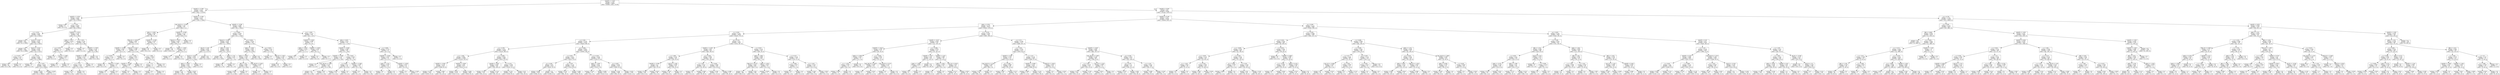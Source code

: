 digraph Tree {
node [shape=box, fontname="helvetica"] ;
edge [fontname="helvetica"] ;
0 [label="redshift <= -0.783\nentropy = 1.379\nsamples = 70000\nvalue = [41600, 13261, 15139]"] ;
1 [label="redshift <= -0.789\nentropy = 0.161\nsamples = 15501\nvalue = [360, 2, 15139]"] ;
0 -> 1 [labeldistance=2.5, labelangle=45, headlabel="True"] ;
2 [label="redshift <= -0.795\nentropy = 0.034\nsamples = 9589\nvalue = [34, 0, 9555]"] ;
1 -> 2 ;
3 [label="entropy = 0.0\nsamples = 6\nvalue = [6, 0, 0]"] ;
2 -> 3 ;
4 [label="z <= 1.552\nentropy = 0.029\nsamples = 9583\nvalue = [28, 0, 9555]"] ;
2 -> 4 ;
5 [label="i <= -0.743\nentropy = 0.021\nsamples = 9284\nvalue = [19, 0, 9265]"] ;
4 -> 5 ;
6 [label="entropy = 0.0\nsamples = 3440\nvalue = [0, 0, 3440]"] ;
5 -> 6 ;
7 [label="run_ID <= -0.547\nentropy = 0.032\nsamples = 5844\nvalue = [19, 0, 5825]"] ;
5 -> 7 ;
8 [label="entropy = 0.0\nsamples = 1698\nvalue = [0, 0, 1698]"] ;
7 -> 8 ;
9 [label="obj_ID <= -0.522\nentropy = 0.042\nsamples = 4146\nvalue = [19, 0, 4127]"] ;
7 -> 9 ;
10 [label="r <= 0.477\nentropy = 0.345\nsamples = 62\nvalue = [4, 0, 58]"] ;
9 -> 10 ;
11 [label="entropy = 0.0\nsamples = 58\nvalue = [0, 0, 58]"] ;
10 -> 11 ;
12 [label="entropy = 0.0\nsamples = 4\nvalue = [4, 0, 0]"] ;
10 -> 12 ;
13 [label="i <= -0.743\nentropy = 0.035\nsamples = 4084\nvalue = [15, 0, 4069]"] ;
9 -> 13 ;
14 [label="entropy = 0.0\nsamples = 1\nvalue = [1, 0, 0]"] ;
13 -> 14 ;
15 [label="g <= 3.071\nentropy = 0.033\nsamples = 4083\nvalue = [14, 0, 4069]"] ;
13 -> 15 ;
16 [label="entropy = 0.031\nsamples = 4080\nvalue = [13, 0, 4067]"] ;
15 -> 16 ;
17 [label="entropy = 0.918\nsamples = 3\nvalue = [1, 0, 2]"] ;
15 -> 17 ;
18 [label="redshift <= -0.792\nentropy = 0.195\nsamples = 299\nvalue = [9, 0, 290]"] ;
4 -> 18 ;
19 [label="plate <= 1.477\nentropy = 0.954\nsamples = 8\nvalue = [3, 0, 5]"] ;
18 -> 19 ;
20 [label="g <= 0.653\nentropy = 1.0\nsamples = 6\nvalue = [3, 0, 3]"] ;
19 -> 20 ;
21 [label="entropy = 0.0\nsamples = 2\nvalue = [0, 0, 2]"] ;
20 -> 21 ;
22 [label="run_ID <= 1.688\nentropy = 0.811\nsamples = 4\nvalue = [3, 0, 1]"] ;
20 -> 22 ;
23 [label="entropy = 0.0\nsamples = 3\nvalue = [3, 0, 0]"] ;
22 -> 23 ;
24 [label="entropy = 0.0\nsamples = 1\nvalue = [0, 0, 1]"] ;
22 -> 24 ;
25 [label="entropy = 0.0\nsamples = 2\nvalue = [0, 0, 2]"] ;
19 -> 25 ;
26 [label="z <= 1.553\nentropy = 0.145\nsamples = 291\nvalue = [6, 0, 285]"] ;
18 -> 26 ;
27 [label="entropy = 0.0\nsamples = 1\nvalue = [1, 0, 0]"] ;
26 -> 27 ;
28 [label="redshift <= -0.789\nentropy = 0.126\nsamples = 290\nvalue = [5, 0, 285]"] ;
26 -> 28 ;
29 [label="redshift <= -0.789\nentropy = 0.237\nsamples = 129\nvalue = [5, 0, 124]"] ;
28 -> 29 ;
30 [label="z <= 1.717\nentropy = 0.201\nsamples = 128\nvalue = [4, 0, 124]"] ;
29 -> 30 ;
31 [label="entropy = 0.371\nsamples = 56\nvalue = [4, 0, 52]"] ;
30 -> 31 ;
32 [label="entropy = 0.0\nsamples = 72\nvalue = [0, 0, 72]"] ;
30 -> 32 ;
33 [label="entropy = 0.0\nsamples = 1\nvalue = [1, 0, 0]"] ;
29 -> 33 ;
34 [label="entropy = 0.0\nsamples = 161\nvalue = [0, 0, 161]"] ;
28 -> 34 ;
35 [label="redshift <= -0.789\nentropy = 0.312\nsamples = 5912\nvalue = [326, 2, 5584]"] ;
1 -> 35 ;
36 [label="spec_obj_ID <= -0.394\nentropy = 0.36\nsamples = 307\nvalue = [286, 0, 21]"] ;
35 -> 36 ;
37 [label="delta <= -0.065\nentropy = 0.662\nsamples = 99\nvalue = [82, 0, 17]"] ;
36 -> 37 ;
38 [label="fiber_ID <= -0.534\nentropy = 0.867\nsamples = 52\nvalue = [37, 0, 15]"] ;
37 -> 38 ;
39 [label="redshift <= -0.789\nentropy = 0.663\nsamples = 29\nvalue = [24, 0, 5]"] ;
38 -> 39 ;
40 [label="r <= 0.029\nentropy = 0.242\nsamples = 25\nvalue = [24, 0, 1]"] ;
39 -> 40 ;
41 [label="entropy = 0.0\nsamples = 23\nvalue = [23, 0, 0]"] ;
40 -> 41 ;
42 [label="field_ID <= -0.285\nentropy = 1.0\nsamples = 2\nvalue = [1, 0, 1]"] ;
40 -> 42 ;
43 [label="entropy = 0.0\nsamples = 1\nvalue = [1, 0, 0]"] ;
42 -> 43 ;
44 [label="entropy = 0.0\nsamples = 1\nvalue = [0, 0, 1]"] ;
42 -> 44 ;
45 [label="entropy = 0.0\nsamples = 4\nvalue = [0, 0, 4]"] ;
39 -> 45 ;
46 [label="field_ID <= 0.322\nentropy = 0.988\nsamples = 23\nvalue = [13, 0, 10]"] ;
38 -> 46 ;
47 [label="g <= -1.063\nentropy = 0.89\nsamples = 13\nvalue = [4, 0, 9]"] ;
46 -> 47 ;
48 [label="redshift <= -0.789\nentropy = 0.985\nsamples = 7\nvalue = [4, 0, 3]"] ;
47 -> 48 ;
49 [label="entropy = 0.0\nsamples = 4\nvalue = [4, 0, 0]"] ;
48 -> 49 ;
50 [label="entropy = 0.0\nsamples = 3\nvalue = [0, 0, 3]"] ;
48 -> 50 ;
51 [label="entropy = 0.0\nsamples = 6\nvalue = [0, 0, 6]"] ;
47 -> 51 ;
52 [label="i <= -1.584\nentropy = 0.469\nsamples = 10\nvalue = [9, 0, 1]"] ;
46 -> 52 ;
53 [label="u <= -1.72\nentropy = 1.0\nsamples = 2\nvalue = [1, 0, 1]"] ;
52 -> 53 ;
54 [label="entropy = 0.0\nsamples = 1\nvalue = [1, 0, 0]"] ;
53 -> 54 ;
55 [label="entropy = 0.0\nsamples = 1\nvalue = [0, 0, 1]"] ;
53 -> 55 ;
56 [label="entropy = 0.0\nsamples = 8\nvalue = [8, 0, 0]"] ;
52 -> 56 ;
57 [label="redshift <= -0.789\nentropy = 0.254\nsamples = 47\nvalue = [45, 0, 2]"] ;
37 -> 57 ;
58 [label="entropy = 0.0\nsamples = 45\nvalue = [45, 0, 0]"] ;
57 -> 58 ;
59 [label="entropy = 0.0\nsamples = 2\nvalue = [0, 0, 2]"] ;
57 -> 59 ;
60 [label="redshift <= -0.789\nentropy = 0.137\nsamples = 208\nvalue = [204, 0, 4]"] ;
36 -> 60 ;
61 [label="field_ID <= 1.975\nentropy = 0.044\nsamples = 205\nvalue = [204, 0, 1]"] ;
60 -> 61 ;
62 [label="entropy = 0.0\nsamples = 190\nvalue = [190, 0, 0]"] ;
61 -> 62 ;
63 [label="alpha <= -1.599\nentropy = 0.353\nsamples = 15\nvalue = [14, 0, 1]"] ;
61 -> 63 ;
64 [label="entropy = 0.0\nsamples = 1\nvalue = [0, 0, 1]"] ;
63 -> 64 ;
65 [label="entropy = 0.0\nsamples = 14\nvalue = [14, 0, 0]"] ;
63 -> 65 ;
66 [label="entropy = 0.0\nsamples = 3\nvalue = [0, 0, 3]"] ;
60 -> 66 ;
67 [label="redshift <= -0.788\nentropy = 0.066\nsamples = 5605\nvalue = [40, 2, 5563]"] ;
35 -> 67 ;
68 [label="z <= 0.883\nentropy = 0.029\nsamples = 5351\nvalue = [14, 1, 5336]"] ;
67 -> 68 ;
69 [label="field_ID <= -0.363\nentropy = 0.019\nsamples = 4602\nvalue = [7, 1, 4594]"] ;
68 -> 69 ;
70 [label="obj_ID <= -0.28\nentropy = 0.031\nsamples = 2184\nvalue = [7, 0, 2177]"] ;
69 -> 70 ;
71 [label="obj_ID <= -0.28\nentropy = 0.054\nsamples = 1147\nvalue = [7, 0, 1140]"] ;
70 -> 71 ;
72 [label="alpha <= -0.935\nentropy = 0.047\nsamples = 1146\nvalue = [6, 0, 1140]"] ;
71 -> 72 ;
73 [label="entropy = 0.15\nsamples = 186\nvalue = [4, 0, 182]"] ;
72 -> 73 ;
74 [label="entropy = 0.022\nsamples = 960\nvalue = [2, 0, 958]"] ;
72 -> 74 ;
75 [label="entropy = 0.0\nsamples = 1\nvalue = [1, 0, 0]"] ;
71 -> 75 ;
76 [label="entropy = 0.0\nsamples = 1037\nvalue = [0, 0, 1037]"] ;
70 -> 76 ;
77 [label="delta <= 1.619\nentropy = 0.005\nsamples = 2418\nvalue = [0, 1, 2417]"] ;
69 -> 77 ;
78 [label="entropy = 0.0\nsamples = 2343\nvalue = [0, 0, 2343]"] ;
77 -> 78 ;
79 [label="alpha <= 1.36\nentropy = 0.102\nsamples = 75\nvalue = [0, 1, 74]"] ;
77 -> 79 ;
80 [label="entropy = 0.0\nsamples = 74\nvalue = [0, 0, 74]"] ;
79 -> 80 ;
81 [label="entropy = 0.0\nsamples = 1\nvalue = [0, 1, 0]"] ;
79 -> 81 ;
82 [label="g <= 0.818\nentropy = 0.076\nsamples = 749\nvalue = [7, 0, 742]"] ;
68 -> 82 ;
83 [label="alpha <= -0.481\nentropy = 0.051\nsamples = 699\nvalue = [4, 0, 695]"] ;
82 -> 83 ;
84 [label="alpha <= -0.492\nentropy = 0.165\nsamples = 165\nvalue = [4, 0, 161]"] ;
83 -> 84 ;
85 [label="MJD <= 1.62\nentropy = 0.096\nsamples = 162\nvalue = [2, 0, 160]"] ;
84 -> 85 ;
86 [label="entropy = 0.054\nsamples = 161\nvalue = [1, 0, 160]"] ;
85 -> 86 ;
87 [label="entropy = 0.0\nsamples = 1\nvalue = [1, 0, 0]"] ;
85 -> 87 ;
88 [label="spec_obj_ID <= 0.052\nentropy = 0.918\nsamples = 3\nvalue = [2, 0, 1]"] ;
84 -> 88 ;
89 [label="entropy = 0.0\nsamples = 2\nvalue = [2, 0, 0]"] ;
88 -> 89 ;
90 [label="entropy = 0.0\nsamples = 1\nvalue = [0, 0, 1]"] ;
88 -> 90 ;
91 [label="entropy = 0.0\nsamples = 534\nvalue = [0, 0, 534]"] ;
83 -> 91 ;
92 [label="g <= 0.823\nentropy = 0.327\nsamples = 50\nvalue = [3, 0, 47]"] ;
82 -> 92 ;
93 [label="entropy = 0.0\nsamples = 2\nvalue = [2, 0, 0]"] ;
92 -> 93 ;
94 [label="fiber_ID <= 1.853\nentropy = 0.146\nsamples = 48\nvalue = [1, 0, 47]"] ;
92 -> 94 ;
95 [label="entropy = 0.0\nsamples = 47\nvalue = [0, 0, 47]"] ;
94 -> 95 ;
96 [label="entropy = 0.0\nsamples = 1\nvalue = [1, 0, 0]"] ;
94 -> 96 ;
97 [label="g <= -1.844\nentropy = 0.513\nsamples = 254\nvalue = [26, 1, 227]"] ;
67 -> 97 ;
98 [label="redshift <= -0.786\nentropy = 0.998\nsamples = 17\nvalue = [9, 0, 8]"] ;
97 -> 98 ;
99 [label="delta <= 1.244\nentropy = 0.544\nsamples = 8\nvalue = [1, 0, 7]"] ;
98 -> 99 ;
100 [label="entropy = 0.0\nsamples = 7\nvalue = [0, 0, 7]"] ;
99 -> 100 ;
101 [label="entropy = 0.0\nsamples = 1\nvalue = [1, 0, 0]"] ;
99 -> 101 ;
102 [label="redshift <= -0.784\nentropy = 0.503\nsamples = 9\nvalue = [8, 0, 1]"] ;
98 -> 102 ;
103 [label="entropy = 0.0\nsamples = 8\nvalue = [8, 0, 0]"] ;
102 -> 103 ;
104 [label="entropy = 0.0\nsamples = 1\nvalue = [0, 0, 1]"] ;
102 -> 104 ;
105 [label="delta <= 0.825\nentropy = 0.411\nsamples = 237\nvalue = [17, 1, 219]"] ;
97 -> 105 ;
106 [label="redshift <= -0.786\nentropy = 0.308\nsamples = 202\nvalue = [9, 1, 192]"] ;
105 -> 106 ;
107 [label="redshift <= -0.788\nentropy = 0.147\nsamples = 143\nvalue = [3, 0, 140]"] ;
106 -> 107 ;
108 [label="entropy = 0.0\nsamples = 1\nvalue = [1, 0, 0]"] ;
107 -> 108 ;
109 [label="spec_obj_ID <= 1.462\nentropy = 0.107\nsamples = 142\nvalue = [2, 0, 140]"] ;
107 -> 109 ;
110 [label="entropy = 0.0\nsamples = 130\nvalue = [0, 0, 130]"] ;
109 -> 110 ;
111 [label="entropy = 0.65\nsamples = 12\nvalue = [2, 0, 10]"] ;
109 -> 111 ;
112 [label="r <= 0.827\nentropy = 0.596\nsamples = 59\nvalue = [6, 1, 52]"] ;
106 -> 112 ;
113 [label="i <= 0.954\nentropy = 0.75\nsamples = 28\nvalue = [6, 0, 22]"] ;
112 -> 113 ;
114 [label="entropy = 0.414\nsamples = 24\nvalue = [2, 0, 22]"] ;
113 -> 114 ;
115 [label="entropy = 0.0\nsamples = 4\nvalue = [4, 0, 0]"] ;
113 -> 115 ;
116 [label="redshift <= -0.786\nentropy = 0.206\nsamples = 31\nvalue = [0, 1, 30]"] ;
112 -> 116 ;
117 [label="entropy = 0.0\nsamples = 1\nvalue = [0, 1, 0]"] ;
116 -> 117 ;
118 [label="entropy = 0.0\nsamples = 30\nvalue = [0, 0, 30]"] ;
116 -> 118 ;
119 [label="u <= 0.804\nentropy = 0.776\nsamples = 35\nvalue = [8, 0, 27]"] ;
105 -> 119 ;
120 [label="redshift <= -0.785\nentropy = 0.625\nsamples = 32\nvalue = [5, 0, 27]"] ;
119 -> 120 ;
121 [label="plate <= -1.231\nentropy = 0.267\nsamples = 22\nvalue = [1, 0, 21]"] ;
120 -> 121 ;
122 [label="entropy = 0.0\nsamples = 1\nvalue = [1, 0, 0]"] ;
121 -> 122 ;
123 [label="entropy = 0.0\nsamples = 21\nvalue = [0, 0, 21]"] ;
121 -> 123 ;
124 [label="redshift <= -0.785\nentropy = 0.971\nsamples = 10\nvalue = [4, 0, 6]"] ;
120 -> 124 ;
125 [label="entropy = 0.0\nsamples = 3\nvalue = [3, 0, 0]"] ;
124 -> 125 ;
126 [label="entropy = 0.592\nsamples = 7\nvalue = [1, 0, 6]"] ;
124 -> 126 ;
127 [label="entropy = 0.0\nsamples = 3\nvalue = [3, 0, 0]"] ;
119 -> 127 ;
128 [label="redshift <= 0.568\nentropy = 0.8\nsamples = 54499\nvalue = [41240, 13259, 0]"] ;
0 -> 128 [labeldistance=2.5, labelangle=-45, headlabel="False"] ;
129 [label="redshift <= 0.148\nentropy = 0.331\nsamples = 43200\nvalue = [40569, 2631, 0]"] ;
128 -> 129 ;
130 [label="plate <= 0.703\nentropy = 0.219\nsamples = 36311\nvalue = [35041, 1270, 0]"] ;
129 -> 130 ;
131 [label="z <= 0.501\nentropy = 0.161\nsamples = 32810\nvalue = [32034, 776, 0]"] ;
130 -> 131 ;
132 [label="u <= 0.06\nentropy = 0.135\nsamples = 31207\nvalue = [30618, 589, 0]"] ;
131 -> 132 ;
133 [label="z <= -0.748\nentropy = 0.211\nsamples = 14644\nvalue = [14155, 489, 0]"] ;
132 -> 133 ;
134 [label="u <= -1.402\nentropy = 0.081\nsamples = 11648\nvalue = [11532, 116, 0]"] ;
133 -> 134 ;
135 [label="redshift <= -0.565\nentropy = 0.176\nsamples = 2471\nvalue = [2406, 65, 0]"] ;
134 -> 135 ;
136 [label="entropy = 0.114\nsamples = 2431\nvalue = [2394, 37, 0]"] ;
135 -> 136 ;
137 [label="entropy = 0.881\nsamples = 40\nvalue = [12, 28, 0]"] ;
135 -> 137 ;
138 [label="redshift <= -0.604\nentropy = 0.05\nsamples = 9177\nvalue = [9126, 51, 0]"] ;
134 -> 138 ;
139 [label="entropy = 0.019\nsamples = 5116\nvalue = [5107, 9, 0]"] ;
138 -> 139 ;
140 [label="entropy = 0.083\nsamples = 4061\nvalue = [4019, 42, 0]"] ;
138 -> 140 ;
141 [label="u <= -0.666\nentropy = 0.542\nsamples = 2996\nvalue = [2623, 373, 0]"] ;
133 -> 141 ;
142 [label="redshift <= -0.48\nentropy = 0.926\nsamples = 763\nvalue = [503, 260, 0]"] ;
141 -> 142 ;
143 [label="entropy = 0.333\nsamples = 472\nvalue = [443, 29, 0]"] ;
142 -> 143 ;
144 [label="entropy = 0.734\nsamples = 291\nvalue = [60, 231, 0]"] ;
142 -> 144 ;
145 [label="z <= 0.119\nentropy = 0.289\nsamples = 2233\nvalue = [2120, 113, 0]"] ;
141 -> 145 ;
146 [label="entropy = 0.178\nsamples = 1642\nvalue = [1598, 44, 0]"] ;
145 -> 146 ;
147 [label="entropy = 0.52\nsamples = 591\nvalue = [522, 69, 0]"] ;
145 -> 147 ;
148 [label="g <= 0.681\nentropy = 0.053\nsamples = 16563\nvalue = [16463, 100, 0]"] ;
132 -> 148 ;
149 [label="i <= 0.051\nentropy = 0.071\nsamples = 9303\nvalue = [9224, 79, 0]"] ;
148 -> 149 ;
150 [label="g <= 0.283\nentropy = 0.03\nsamples = 6121\nvalue = [6102, 19, 0]"] ;
149 -> 150 ;
151 [label="entropy = 0.048\nsamples = 3525\nvalue = [3506, 19, 0]"] ;
150 -> 151 ;
152 [label="entropy = 0.0\nsamples = 2596\nvalue = [2596, 0, 0]"] ;
150 -> 152 ;
153 [label="g <= 0.49\nentropy = 0.135\nsamples = 3182\nvalue = [3122, 60, 0]"] ;
149 -> 153 ;
154 [label="entropy = 0.274\nsamples = 720\nvalue = [686, 34, 0]"] ;
153 -> 154 ;
155 [label="entropy = 0.084\nsamples = 2462\nvalue = [2436, 26, 0]"] ;
153 -> 155 ;
156 [label="z <= 0.334\nentropy = 0.029\nsamples = 7260\nvalue = [7239, 21, 0]"] ;
148 -> 156 ;
157 [label="alpha <= -1.834\nentropy = 0.011\nsamples = 5150\nvalue = [5145, 5, 0]"] ;
156 -> 157 ;
158 [label="entropy = 0.276\nsamples = 21\nvalue = [20, 1, 0]"] ;
157 -> 158 ;
159 [label="entropy = 0.009\nsamples = 5129\nvalue = [5125, 4, 0]"] ;
157 -> 159 ;
160 [label="g <= 0.957\nentropy = 0.064\nsamples = 2110\nvalue = [2094, 16, 0]"] ;
156 -> 160 ;
161 [label="entropy = 0.106\nsamples = 1006\nvalue = [992, 14, 0]"] ;
160 -> 161 ;
162 [label="entropy = 0.019\nsamples = 1104\nvalue = [1102, 2, 0]"] ;
160 -> 162 ;
163 [label="g <= 0.714\nentropy = 0.52\nsamples = 1603\nvalue = [1416, 187, 0]"] ;
131 -> 163 ;
164 [label="redshift <= -0.248\nentropy = 0.84\nsamples = 629\nvalue = [460, 169, 0]"] ;
163 -> 164 ;
165 [label="r <= 1.094\nentropy = 0.435\nsamples = 324\nvalue = [295, 29, 0]"] ;
164 -> 165 ;
166 [label="redshift <= -0.366\nentropy = 0.3\nsamples = 282\nvalue = [267, 15, 0]"] ;
165 -> 166 ;
167 [label="entropy = 0.228\nsamples = 244\nvalue = [235, 9, 0]"] ;
166 -> 167 ;
168 [label="entropy = 0.629\nsamples = 38\nvalue = [32, 6, 0]"] ;
166 -> 168 ;
169 [label="obj_ID <= 1.305\nentropy = 0.918\nsamples = 42\nvalue = [28, 14, 0]"] ;
165 -> 169 ;
170 [label="entropy = 0.764\nsamples = 36\nvalue = [28, 8, 0]"] ;
169 -> 170 ;
171 [label="entropy = 0.0\nsamples = 6\nvalue = [0, 6, 0]"] ;
169 -> 171 ;
172 [label="g <= 0.266\nentropy = 0.995\nsamples = 305\nvalue = [165, 140, 0]"] ;
164 -> 172 ;
173 [label="r <= -0.01\nentropy = 0.523\nsamples = 102\nvalue = [12, 90, 0]"] ;
172 -> 173 ;
174 [label="entropy = 0.0\nsamples = 4\nvalue = [4, 0, 0]"] ;
173 -> 174 ;
175 [label="entropy = 0.408\nsamples = 98\nvalue = [8, 90, 0]"] ;
173 -> 175 ;
176 [label="i <= 0.644\nentropy = 0.805\nsamples = 203\nvalue = [153, 50, 0]"] ;
172 -> 176 ;
177 [label="entropy = 0.501\nsamples = 127\nvalue = [113, 14, 0]"] ;
176 -> 177 ;
178 [label="entropy = 0.998\nsamples = 76\nvalue = [40, 36, 0]"] ;
176 -> 178 ;
179 [label="i <= 0.919\nentropy = 0.133\nsamples = 974\nvalue = [956, 18, 0]"] ;
163 -> 179 ;
180 [label="alpha <= 1.864\nentropy = 0.069\nsamples = 844\nvalue = [837, 7, 0]"] ;
179 -> 180 ;
181 [label="fiber_ID <= 0.175\nentropy = 0.053\nsamples = 829\nvalue = [824, 5, 0]"] ;
180 -> 181 ;
182 [label="entropy = 0.0\nsamples = 389\nvalue = [389, 0, 0]"] ;
181 -> 182 ;
183 [label="entropy = 0.09\nsamples = 440\nvalue = [435, 5, 0]"] ;
181 -> 183 ;
184 [label="alpha <= 1.874\nentropy = 0.567\nsamples = 15\nvalue = [13, 2, 0]"] ;
180 -> 184 ;
185 [label="entropy = 0.918\nsamples = 3\nvalue = [1, 2, 0]"] ;
184 -> 185 ;
186 [label="entropy = 0.0\nsamples = 12\nvalue = [12, 0, 0]"] ;
184 -> 186 ;
187 [label="r <= 0.727\nentropy = 0.418\nsamples = 130\nvalue = [119, 11, 0]"] ;
179 -> 187 ;
188 [label="i <= 2.648\nentropy = 0.971\nsamples = 5\nvalue = [2, 3, 0]"] ;
187 -> 188 ;
189 [label="entropy = 0.0\nsamples = 3\nvalue = [0, 3, 0]"] ;
188 -> 189 ;
190 [label="entropy = 0.0\nsamples = 2\nvalue = [2, 0, 0]"] ;
188 -> 190 ;
191 [label="u <= 1.414\nentropy = 0.343\nsamples = 125\nvalue = [117, 8, 0]"] ;
187 -> 191 ;
192 [label="entropy = 0.186\nsamples = 106\nvalue = [103, 3, 0]"] ;
191 -> 192 ;
193 [label="entropy = 0.831\nsamples = 19\nvalue = [14, 5, 0]"] ;
191 -> 193 ;
194 [label="u <= -0.379\nentropy = 0.587\nsamples = 3501\nvalue = [3007, 494, 0]"] ;
130 -> 194 ;
195 [label="redshift <= -0.471\nentropy = 0.944\nsamples = 324\nvalue = [117, 207, 0]"] ;
194 -> 195 ;
196 [label="redshift <= -0.612\nentropy = 0.595\nsamples = 111\nvalue = [95, 16, 0]"] ;
195 -> 196 ;
197 [label="alpha <= -0.384\nentropy = 0.242\nsamples = 75\nvalue = [72, 3, 0]"] ;
196 -> 197 ;
198 [label="u <= -1.218\nentropy = 0.592\nsamples = 21\nvalue = [18, 3, 0]"] ;
197 -> 198 ;
199 [label="entropy = 0.954\nsamples = 8\nvalue = [5, 3, 0]"] ;
198 -> 199 ;
200 [label="entropy = 0.0\nsamples = 13\nvalue = [13, 0, 0]"] ;
198 -> 200 ;
201 [label="entropy = 0.0\nsamples = 54\nvalue = [54, 0, 0]"] ;
197 -> 201 ;
202 [label="u <= -0.602\nentropy = 0.944\nsamples = 36\nvalue = [23, 13, 0]"] ;
196 -> 202 ;
203 [label="spec_obj_ID <= 0.823\nentropy = 0.949\nsamples = 19\nvalue = [7, 12, 0]"] ;
202 -> 203 ;
204 [label="entropy = 0.0\nsamples = 5\nvalue = [5, 0, 0]"] ;
203 -> 204 ;
205 [label="entropy = 0.592\nsamples = 14\nvalue = [2, 12, 0]"] ;
203 -> 205 ;
206 [label="spec_obj_ID <= 0.737\nentropy = 0.323\nsamples = 17\nvalue = [16, 1, 0]"] ;
202 -> 206 ;
207 [label="entropy = 0.0\nsamples = 1\nvalue = [0, 1, 0]"] ;
206 -> 207 ;
208 [label="entropy = 0.0\nsamples = 16\nvalue = [16, 0, 0]"] ;
206 -> 208 ;
209 [label="u <= -0.586\nentropy = 0.479\nsamples = 213\nvalue = [22, 191, 0]"] ;
195 -> 209 ;
210 [label="redshift <= -0.43\nentropy = 0.06\nsamples = 143\nvalue = [1, 142, 0]"] ;
209 -> 210 ;
211 [label="plate <= 1.188\nentropy = 0.592\nsamples = 7\nvalue = [1, 6, 0]"] ;
210 -> 211 ;
212 [label="entropy = 0.0\nsamples = 6\nvalue = [0, 6, 0]"] ;
211 -> 212 ;
213 [label="entropy = 0.0\nsamples = 1\nvalue = [1, 0, 0]"] ;
211 -> 213 ;
214 [label="entropy = 0.0\nsamples = 136\nvalue = [0, 136, 0]"] ;
210 -> 214 ;
215 [label="redshift <= -0.29\nentropy = 0.881\nsamples = 70\nvalue = [21, 49, 0]"] ;
209 -> 215 ;
216 [label="delta <= 1.628\nentropy = 0.353\nsamples = 15\nvalue = [14, 1, 0]"] ;
215 -> 216 ;
217 [label="entropy = 0.0\nsamples = 14\nvalue = [14, 0, 0]"] ;
216 -> 217 ;
218 [label="entropy = 0.0\nsamples = 1\nvalue = [0, 1, 0]"] ;
216 -> 218 ;
219 [label="cam_col <= 0.623\nentropy = 0.55\nsamples = 55\nvalue = [7, 48, 0]"] ;
215 -> 219 ;
220 [label="entropy = 0.172\nsamples = 39\nvalue = [1, 38, 0]"] ;
219 -> 220 ;
221 [label="entropy = 0.954\nsamples = 16\nvalue = [6, 10, 0]"] ;
219 -> 221 ;
222 [label="z <= 0.72\nentropy = 0.438\nsamples = 3177\nvalue = [2890, 287, 0]"] ;
194 -> 222 ;
223 [label="u <= -0.06\nentropy = 0.254\nsamples = 2115\nvalue = [2025, 90, 0]"] ;
222 -> 223 ;
224 [label="redshift <= -0.39\nentropy = 0.764\nsamples = 171\nvalue = [133, 38, 0]"] ;
223 -> 224 ;
225 [label="spec_obj_ID <= 2.136\nentropy = 0.209\nsamples = 91\nvalue = [88, 3, 0]"] ;
224 -> 225 ;
226 [label="entropy = 0.154\nsamples = 90\nvalue = [88, 2, 0]"] ;
225 -> 226 ;
227 [label="entropy = 0.0\nsamples = 1\nvalue = [0, 1, 0]"] ;
225 -> 227 ;
228 [label="g <= 0.268\nentropy = 0.989\nsamples = 80\nvalue = [45, 35, 0]"] ;
224 -> 228 ;
229 [label="entropy = 0.947\nsamples = 52\nvalue = [19, 33, 0]"] ;
228 -> 229 ;
230 [label="entropy = 0.371\nsamples = 28\nvalue = [26, 2, 0]"] ;
228 -> 230 ;
231 [label="i <= 1.211\nentropy = 0.178\nsamples = 1944\nvalue = [1892, 52, 0]"] ;
223 -> 231 ;
232 [label="redshift <= -0.606\nentropy = 0.157\nsamples = 1924\nvalue = [1880, 44, 0]"] ;
231 -> 232 ;
233 [label="entropy = 0.996\nsamples = 13\nvalue = [7, 6, 0]"] ;
232 -> 233 ;
234 [label="entropy = 0.141\nsamples = 1911\nvalue = [1873, 38, 0]"] ;
232 -> 234 ;
235 [label="field_ID <= -0.815\nentropy = 0.971\nsamples = 20\nvalue = [12, 8, 0]"] ;
231 -> 235 ;
236 [label="entropy = 0.0\nsamples = 6\nvalue = [0, 6, 0]"] ;
235 -> 236 ;
237 [label="entropy = 0.592\nsamples = 14\nvalue = [12, 2, 0]"] ;
235 -> 237 ;
238 [label="redshift <= -0.269\nentropy = 0.692\nsamples = 1062\nvalue = [865, 197, 0]"] ;
222 -> 238 ;
239 [label="spec_obj_ID <= 2.092\nentropy = 0.326\nsamples = 487\nvalue = [458, 29, 0]"] ;
238 -> 239 ;
240 [label="r <= 1.452\nentropy = 0.279\nsamples = 476\nvalue = [453, 23, 0]"] ;
239 -> 240 ;
241 [label="entropy = 0.217\nsamples = 434\nvalue = [419, 15, 0]"] ;
240 -> 241 ;
242 [label="entropy = 0.702\nsamples = 42\nvalue = [34, 8, 0]"] ;
240 -> 242 ;
243 [label="cam_col <= 1.252\nentropy = 0.994\nsamples = 11\nvalue = [5, 6, 0]"] ;
239 -> 243 ;
244 [label="entropy = 0.811\nsamples = 8\nvalue = [2, 6, 0]"] ;
243 -> 244 ;
245 [label="entropy = 0.0\nsamples = 3\nvalue = [3, 0, 0]"] ;
243 -> 245 ;
246 [label="g <= 0.704\nentropy = 0.872\nsamples = 575\nvalue = [407, 168, 0]"] ;
238 -> 246 ;
247 [label="g <= 0.276\nentropy = 1.0\nsamples = 217\nvalue = [106, 111, 0]"] ;
246 -> 247 ;
248 [label="entropy = 0.533\nsamples = 33\nvalue = [4, 29, 0]"] ;
247 -> 248 ;
249 [label="entropy = 0.991\nsamples = 184\nvalue = [102, 82, 0]"] ;
247 -> 249 ;
250 [label="u <= 1.124\nentropy = 0.632\nsamples = 358\nvalue = [301, 57, 0]"] ;
246 -> 250 ;
251 [label="entropy = 0.699\nsamples = 291\nvalue = [236, 55, 0]"] ;
250 -> 251 ;
252 [label="entropy = 0.194\nsamples = 67\nvalue = [65, 2, 0]"] ;
250 -> 252 ;
253 [label="g <= 0.569\nentropy = 0.717\nsamples = 6889\nvalue = [5528, 1361, 0]"] ;
129 -> 253 ;
254 [label="u <= -0.201\nentropy = 0.808\nsamples = 1485\nvalue = [368, 1117, 0]"] ;
253 -> 254 ;
255 [label="g <= 0.192\nentropy = 0.443\nsamples = 946\nvalue = [87, 859, 0]"] ;
254 -> 255 ;
256 [label="u <= -0.609\nentropy = 0.291\nsamples = 801\nvalue = [41, 760, 0]"] ;
255 -> 256 ;
257 [label="z <= -0.545\nentropy = 0.153\nsamples = 451\nvalue = [10, 441, 0]"] ;
256 -> 257 ;
258 [label="u <= -1.522\nentropy = 0.811\nsamples = 20\nvalue = [5, 15, 0]"] ;
257 -> 258 ;
259 [label="entropy = 0.0\nsamples = 15\nvalue = [0, 15, 0]"] ;
258 -> 259 ;
260 [label="entropy = 0.0\nsamples = 5\nvalue = [5, 0, 0]"] ;
258 -> 260 ;
261 [label="i <= 0.742\nentropy = 0.091\nsamples = 431\nvalue = [5, 426, 0]"] ;
257 -> 261 ;
262 [label="entropy = 0.061\nsamples = 425\nvalue = [3, 422, 0]"] ;
261 -> 262 ;
263 [label="entropy = 0.918\nsamples = 6\nvalue = [2, 4, 0]"] ;
261 -> 263 ;
264 [label="i <= 0.281\nentropy = 0.432\nsamples = 350\nvalue = [31, 319, 0]"] ;
256 -> 264 ;
265 [label="g <= -0.186\nentropy = 0.787\nsamples = 17\nvalue = [13, 4, 0]"] ;
264 -> 265 ;
266 [label="entropy = 0.985\nsamples = 7\nvalue = [3, 4, 0]"] ;
265 -> 266 ;
267 [label="entropy = 0.0\nsamples = 10\nvalue = [10, 0, 0]"] ;
265 -> 267 ;
268 [label="z <= 0.59\nentropy = 0.303\nsamples = 333\nvalue = [18, 315, 0]"] ;
264 -> 268 ;
269 [label="entropy = 0.65\nsamples = 60\nvalue = [10, 50, 0]"] ;
268 -> 269 ;
270 [label="entropy = 0.191\nsamples = 273\nvalue = [8, 265, 0]"] ;
268 -> 270 ;
271 [label="i <= 0.679\nentropy = 0.901\nsamples = 145\nvalue = [46, 99, 0]"] ;
255 -> 271 ;
272 [label="entropy = 0.0\nsamples = 23\nvalue = [23, 0, 0]"] ;
271 -> 272 ;
273 [label="redshift <= 0.409\nentropy = 0.698\nsamples = 122\nvalue = [23, 99, 0]"] ;
271 -> 273 ;
274 [label="u <= -0.378\nentropy = 0.883\nsamples = 63\nvalue = [19, 44, 0]"] ;
273 -> 274 ;
275 [label="entropy = 0.0\nsamples = 4\nvalue = [4, 0, 0]"] ;
274 -> 275 ;
276 [label="entropy = 0.818\nsamples = 59\nvalue = [15, 44, 0]"] ;
274 -> 276 ;
277 [label="alpha <= 0.135\nentropy = 0.358\nsamples = 59\nvalue = [4, 55, 0]"] ;
273 -> 277 ;
278 [label="entropy = 0.579\nsamples = 29\nvalue = [4, 25, 0]"] ;
277 -> 278 ;
279 [label="entropy = 0.0\nsamples = 30\nvalue = [0, 30, 0]"] ;
277 -> 279 ;
280 [label="i <= 0.698\nentropy = 0.999\nsamples = 539\nvalue = [281, 258, 0]"] ;
254 -> 280 ;
281 [label="r <= 0.489\nentropy = 0.425\nsamples = 208\nvalue = [190, 18, 0]"] ;
280 -> 281 ;
282 [label="i <= 0.37\nentropy = 0.684\nsamples = 88\nvalue = [72, 16, 0]"] ;
281 -> 282 ;
283 [label="cam_col <= -0.006\nentropy = 0.326\nsamples = 67\nvalue = [63, 4, 0]"] ;
282 -> 283 ;
284 [label="entropy = 0.0\nsamples = 34\nvalue = [34, 0, 0]"] ;
283 -> 284 ;
285 [label="entropy = 0.533\nsamples = 33\nvalue = [29, 4, 0]"] ;
283 -> 285 ;
286 [label="g <= 0.09\nentropy = 0.985\nsamples = 21\nvalue = [9, 12, 0]"] ;
282 -> 286 ;
287 [label="entropy = 0.0\nsamples = 6\nvalue = [6, 0, 0]"] ;
286 -> 287 ;
288 [label="entropy = 0.722\nsamples = 15\nvalue = [3, 12, 0]"] ;
286 -> 288 ;
289 [label="g <= 0.292\nentropy = 0.122\nsamples = 120\nvalue = [118, 2, 0]"] ;
281 -> 289 ;
290 [label="i <= 0.593\nentropy = 0.811\nsamples = 8\nvalue = [6, 2, 0]"] ;
289 -> 290 ;
291 [label="entropy = 0.0\nsamples = 6\nvalue = [6, 0, 0]"] ;
290 -> 291 ;
292 [label="entropy = 0.0\nsamples = 2\nvalue = [0, 2, 0]"] ;
290 -> 292 ;
293 [label="entropy = 0.0\nsamples = 112\nvalue = [112, 0, 0]"] ;
289 -> 293 ;
294 [label="plate <= 1.371\nentropy = 0.848\nsamples = 331\nvalue = [91, 240, 0]"] ;
280 -> 294 ;
295 [label="g <= 0.536\nentropy = 0.626\nsamples = 230\nvalue = [36, 194, 0]"] ;
294 -> 295 ;
296 [label="delta <= 0.957\nentropy = 0.523\nsamples = 195\nvalue = [23, 172, 0]"] ;
295 -> 296 ;
297 [label="entropy = 0.364\nsamples = 144\nvalue = [10, 134, 0]"] ;
296 -> 297 ;
298 [label="entropy = 0.819\nsamples = 51\nvalue = [13, 38, 0]"] ;
296 -> 298 ;
299 [label="fiber_ID <= 1.453\nentropy = 0.952\nsamples = 35\nvalue = [13, 22, 0]"] ;
295 -> 299 ;
300 [label="entropy = 0.996\nsamples = 28\nvalue = [13, 15, 0]"] ;
299 -> 300 ;
301 [label="entropy = 0.0\nsamples = 7\nvalue = [0, 7, 0]"] ;
299 -> 301 ;
302 [label="spec_obj_ID <= 1.882\nentropy = 0.994\nsamples = 101\nvalue = [55, 46, 0]"] ;
294 -> 302 ;
303 [label="delta <= 0.509\nentropy = 0.747\nsamples = 61\nvalue = [48, 13, 0]"] ;
302 -> 303 ;
304 [label="entropy = 0.592\nsamples = 56\nvalue = [48, 8, 0]"] ;
303 -> 304 ;
305 [label="entropy = 0.0\nsamples = 5\nvalue = [0, 5, 0]"] ;
303 -> 305 ;
306 [label="r <= 0.618\nentropy = 0.669\nsamples = 40\nvalue = [7, 33, 0]"] ;
302 -> 306 ;
307 [label="entropy = 0.0\nsamples = 2\nvalue = [2, 0, 0]"] ;
306 -> 307 ;
308 [label="entropy = 0.562\nsamples = 38\nvalue = [5, 33, 0]"] ;
306 -> 308 ;
309 [label="g <= 0.825\nentropy = 0.265\nsamples = 5404\nvalue = [5160, 244, 0]"] ;
253 -> 309 ;
310 [label="i <= 1.199\nentropy = 0.631\nsamples = 870\nvalue = [732, 138, 0]"] ;
309 -> 310 ;
311 [label="MJD <= 1.521\nentropy = 0.284\nsamples = 588\nvalue = [559, 29, 0]"] ;
310 -> 311 ;
312 [label="i <= 0.932\nentropy = 0.241\nsamples = 578\nvalue = [555, 23, 0]"] ;
311 -> 312 ;
313 [label="plate <= -0.151\nentropy = 0.128\nsamples = 339\nvalue = [333, 6, 0]"] ;
312 -> 313 ;
314 [label="entropy = 0.317\nsamples = 87\nvalue = [82, 5, 0]"] ;
313 -> 314 ;
315 [label="entropy = 0.037\nsamples = 252\nvalue = [251, 1, 0]"] ;
313 -> 315 ;
316 [label="plate <= 1.368\nentropy = 0.37\nsamples = 239\nvalue = [222, 17, 0]"] ;
312 -> 316 ;
317 [label="entropy = 0.773\nsamples = 44\nvalue = [34, 10, 0]"] ;
316 -> 317 ;
318 [label="entropy = 0.223\nsamples = 195\nvalue = [188, 7, 0]"] ;
316 -> 318 ;
319 [label="obj_ID <= 0.16\nentropy = 0.971\nsamples = 10\nvalue = [4, 6, 0]"] ;
311 -> 319 ;
320 [label="entropy = 0.0\nsamples = 5\nvalue = [0, 5, 0]"] ;
319 -> 320 ;
321 [label="u <= 0.056\nentropy = 0.722\nsamples = 5\nvalue = [4, 1, 0]"] ;
319 -> 321 ;
322 [label="entropy = 0.0\nsamples = 1\nvalue = [0, 1, 0]"] ;
321 -> 322 ;
323 [label="entropy = 0.0\nsamples = 4\nvalue = [4, 0, 0]"] ;
321 -> 323 ;
324 [label="plate <= 1.361\nentropy = 0.963\nsamples = 282\nvalue = [173, 109, 0]"] ;
310 -> 324 ;
325 [label="MJD <= 1.04\nentropy = 0.992\nsamples = 132\nvalue = [59, 73, 0]"] ;
324 -> 325 ;
326 [label="r <= 1.332\nentropy = 0.996\nsamples = 102\nvalue = [55, 47, 0]"] ;
325 -> 326 ;
327 [label="entropy = 1.0\nsamples = 94\nvalue = [47, 47, 0]"] ;
326 -> 327 ;
328 [label="entropy = 0.0\nsamples = 8\nvalue = [8, 0, 0]"] ;
326 -> 328 ;
329 [label="r <= 1.161\nentropy = 0.567\nsamples = 30\nvalue = [4, 26, 0]"] ;
325 -> 329 ;
330 [label="entropy = 0.0\nsamples = 17\nvalue = [0, 17, 0]"] ;
329 -> 330 ;
331 [label="entropy = 0.89\nsamples = 13\nvalue = [4, 9, 0]"] ;
329 -> 331 ;
332 [label="MJD <= 1.423\nentropy = 0.795\nsamples = 150\nvalue = [114, 36, 0]"] ;
324 -> 332 ;
333 [label="cam_col <= 1.252\nentropy = 0.485\nsamples = 114\nvalue = [102, 12, 0]"] ;
332 -> 333 ;
334 [label="entropy = 0.358\nsamples = 103\nvalue = [96, 7, 0]"] ;
333 -> 334 ;
335 [label="entropy = 0.994\nsamples = 11\nvalue = [6, 5, 0]"] ;
333 -> 335 ;
336 [label="redshift <= 0.467\nentropy = 0.918\nsamples = 36\nvalue = [12, 24, 0]"] ;
332 -> 336 ;
337 [label="entropy = 0.999\nsamples = 25\nvalue = [12, 13, 0]"] ;
336 -> 337 ;
338 [label="entropy = 0.0\nsamples = 11\nvalue = [0, 11, 0]"] ;
336 -> 338 ;
339 [label="redshift <= 0.44\nentropy = 0.16\nsamples = 4534\nvalue = [4428, 106, 0]"] ;
309 -> 339 ;
340 [label="i <= 1.132\nentropy = 0.129\nsamples = 3933\nvalue = [3863, 70, 0]"] ;
339 -> 340 ;
341 [label="redshift <= 0.257\nentropy = 0.084\nsamples = 2483\nvalue = [2457, 26, 0]"] ;
340 -> 341 ;
342 [label="i <= 0.932\nentropy = 0.04\nsamples = 1406\nvalue = [1400, 6, 0]"] ;
341 -> 342 ;
343 [label="entropy = 0.018\nsamples = 1194\nvalue = [1192, 2, 0]"] ;
342 -> 343 ;
344 [label="entropy = 0.135\nsamples = 212\nvalue = [208, 4, 0]"] ;
342 -> 344 ;
345 [label="r <= 0.686\nentropy = 0.133\nsamples = 1077\nvalue = [1057, 20, 0]"] ;
341 -> 345 ;
346 [label="entropy = 0.779\nsamples = 13\nvalue = [10, 3, 0]"] ;
345 -> 346 ;
347 [label="entropy = 0.118\nsamples = 1064\nvalue = [1047, 17, 0]"] ;
345 -> 347 ;
348 [label="spec_obj_ID <= 1.013\nentropy = 0.196\nsamples = 1450\nvalue = [1406, 44, 0]"] ;
340 -> 348 ;
349 [label="z <= 1.021\nentropy = 0.638\nsamples = 99\nvalue = [83, 16, 0]"] ;
348 -> 349 ;
350 [label="entropy = 0.126\nsamples = 58\nvalue = [57, 1, 0]"] ;
349 -> 350 ;
351 [label="entropy = 0.947\nsamples = 41\nvalue = [26, 15, 0]"] ;
349 -> 351 ;
352 [label="obj_ID <= -0.144\nentropy = 0.145\nsamples = 1351\nvalue = [1323, 28, 0]"] ;
348 -> 352 ;
353 [label="entropy = 0.0\nsamples = 232\nvalue = [232, 0, 0]"] ;
352 -> 353 ;
354 [label="entropy = 0.169\nsamples = 1119\nvalue = [1091, 28, 0]"] ;
352 -> 354 ;
355 [label="r <= 1.359\nentropy = 0.327\nsamples = 601\nvalue = [565, 36, 0]"] ;
339 -> 355 ;
356 [label="i <= 1.483\nentropy = 0.452\nsamples = 296\nvalue = [268, 28, 0]"] ;
355 -> 356 ;
357 [label="delta <= -0.032\nentropy = 0.355\nsamples = 268\nvalue = [250, 18, 0]"] ;
356 -> 357 ;
358 [label="entropy = 0.105\nsamples = 145\nvalue = [143, 2, 0]"] ;
357 -> 358 ;
359 [label="entropy = 0.558\nsamples = 123\nvalue = [107, 16, 0]"] ;
357 -> 359 ;
360 [label="redshift <= 0.54\nentropy = 0.94\nsamples = 28\nvalue = [18, 10, 0]"] ;
356 -> 360 ;
361 [label="entropy = 1.0\nsamples = 20\nvalue = [10, 10, 0]"] ;
360 -> 361 ;
362 [label="entropy = 0.0\nsamples = 8\nvalue = [8, 0, 0]"] ;
360 -> 362 ;
363 [label="obj_ID <= -0.108\nentropy = 0.175\nsamples = 305\nvalue = [297, 8, 0]"] ;
355 -> 363 ;
364 [label="entropy = 0.0\nsamples = 107\nvalue = [107, 0, 0]"] ;
363 -> 364 ;
365 [label="obj_ID <= -0.1\nentropy = 0.244\nsamples = 198\nvalue = [190, 8, 0]"] ;
363 -> 365 ;
366 [label="entropy = 0.0\nsamples = 1\nvalue = [0, 1, 0]"] ;
365 -> 366 ;
367 [label="entropy = 0.221\nsamples = 197\nvalue = [190, 7, 0]"] ;
365 -> 367 ;
368 [label="g <= 0.778\nentropy = 0.325\nsamples = 11299\nvalue = [671, 10628, 0]"] ;
128 -> 368 ;
369 [label="g <= 0.382\nentropy = 0.123\nsamples = 9974\nvalue = [167, 9807, 0]"] ;
368 -> 369 ;
370 [label="MJD <= 0.804\nentropy = 0.026\nsamples = 6570\nvalue = [17, 6553, 0]"] ;
369 -> 370 ;
371 [label="entropy = 0.0\nsamples = 3666\nvalue = [0, 3666, 0]"] ;
370 -> 371 ;
372 [label="z <= 2.824\nentropy = 0.052\nsamples = 2904\nvalue = [17, 2887, 0]"] ;
370 -> 372 ;
373 [label="z <= -0.171\nentropy = 0.047\nsamples = 2900\nvalue = [15, 2885, 0]"] ;
372 -> 373 ;
374 [label="r <= -0.19\nentropy = 0.386\nsamples = 53\nvalue = [4, 49, 0]"] ;
373 -> 374 ;
375 [label="MJD <= 1.726\nentropy = 0.144\nsamples = 49\nvalue = [1, 48, 0]"] ;
374 -> 375 ;
376 [label="entropy = 0.0\nsamples = 48\nvalue = [0, 48, 0]"] ;
375 -> 376 ;
377 [label="entropy = 0.0\nsamples = 1\nvalue = [1, 0, 0]"] ;
375 -> 377 ;
378 [label="i <= -0.368\nentropy = 0.811\nsamples = 4\nvalue = [3, 1, 0]"] ;
374 -> 378 ;
379 [label="entropy = 0.0\nsamples = 1\nvalue = [0, 1, 0]"] ;
378 -> 379 ;
380 [label="entropy = 0.0\nsamples = 3\nvalue = [3, 0, 0]"] ;
378 -> 380 ;
381 [label="u <= -0.339\nentropy = 0.037\nsamples = 2847\nvalue = [11, 2836, 0]"] ;
373 -> 381 ;
382 [label="g <= -0.964\nentropy = 0.006\nsamples = 1997\nvalue = [1, 1996, 0]"] ;
381 -> 382 ;
383 [label="entropy = 0.811\nsamples = 4\nvalue = [1, 3, 0]"] ;
382 -> 383 ;
384 [label="entropy = 0.0\nsamples = 1993\nvalue = [0, 1993, 0]"] ;
382 -> 384 ;
385 [label="redshift <= 1.642\nentropy = 0.092\nsamples = 850\nvalue = [10, 840, 0]"] ;
381 -> 385 ;
386 [label="entropy = 0.183\nsamples = 360\nvalue = [10, 350, 0]"] ;
385 -> 386 ;
387 [label="entropy = 0.0\nsamples = 490\nvalue = [0, 490, 0]"] ;
385 -> 387 ;
388 [label="redshift <= 1.166\nentropy = 1.0\nsamples = 4\nvalue = [2, 2, 0]"] ;
372 -> 388 ;
389 [label="entropy = 0.0\nsamples = 2\nvalue = [2, 0, 0]"] ;
388 -> 389 ;
390 [label="entropy = 0.0\nsamples = 2\nvalue = [0, 2, 0]"] ;
388 -> 390 ;
391 [label="redshift <= 1.654\nentropy = 0.261\nsamples = 3404\nvalue = [150, 3254, 0]"] ;
369 -> 391 ;
392 [label="redshift <= 0.836\nentropy = 0.434\nsamples = 1645\nvalue = [147, 1498, 0]"] ;
391 -> 392 ;
393 [label="z <= 0.922\nentropy = 0.721\nsamples = 396\nvalue = [79, 317, 0]"] ;
392 -> 393 ;
394 [label="r <= 0.794\nentropy = 0.958\nsamples = 50\nvalue = [31, 19, 0]"] ;
393 -> 394 ;
395 [label="redshift <= 0.606\nentropy = 0.684\nsamples = 22\nvalue = [4, 18, 0]"] ;
394 -> 395 ;
396 [label="entropy = 0.0\nsamples = 3\nvalue = [3, 0, 0]"] ;
395 -> 396 ;
397 [label="entropy = 0.297\nsamples = 19\nvalue = [1, 18, 0]"] ;
395 -> 397 ;
398 [label="obj_ID <= 1.727\nentropy = 0.222\nsamples = 28\nvalue = [27, 1, 0]"] ;
394 -> 398 ;
399 [label="entropy = 0.0\nsamples = 26\nvalue = [26, 0, 0]"] ;
398 -> 399 ;
400 [label="entropy = 1.0\nsamples = 2\nvalue = [1, 1, 0]"] ;
398 -> 400 ;
401 [label="r <= 1.15\nentropy = 0.581\nsamples = 346\nvalue = [48, 298, 0]"] ;
393 -> 401 ;
402 [label="z <= 1.206\nentropy = 0.407\nsamples = 295\nvalue = [24, 271, 0]"] ;
401 -> 402 ;
403 [label="entropy = 0.654\nsamples = 101\nvalue = [17, 84, 0]"] ;
402 -> 403 ;
404 [label="entropy = 0.224\nsamples = 194\nvalue = [7, 187, 0]"] ;
402 -> 404 ;
405 [label="plate <= 0.754\nentropy = 0.998\nsamples = 51\nvalue = [24, 27, 0]"] ;
401 -> 405 ;
406 [label="entropy = 0.0\nsamples = 12\nvalue = [0, 12, 0]"] ;
405 -> 406 ;
407 [label="entropy = 0.961\nsamples = 39\nvalue = [24, 15, 0]"] ;
405 -> 407 ;
408 [label="i <= 1.402\nentropy = 0.305\nsamples = 1249\nvalue = [68, 1181, 0]"] ;
392 -> 408 ;
409 [label="u <= 0.112\nentropy = 0.224\nsamples = 942\nvalue = [34, 908, 0]"] ;
408 -> 409 ;
410 [label="i <= 1.215\nentropy = 0.151\nsamples = 739\nvalue = [16, 723, 0]"] ;
409 -> 410 ;
411 [label="entropy = 0.049\nsamples = 367\nvalue = [2, 365, 0]"] ;
410 -> 411 ;
412 [label="entropy = 0.231\nsamples = 372\nvalue = [14, 358, 0]"] ;
410 -> 412 ;
413 [label="spec_obj_ID <= 1.05\nentropy = 0.432\nsamples = 203\nvalue = [18, 185, 0]"] ;
409 -> 413 ;
414 [label="entropy = 0.127\nsamples = 115\nvalue = [2, 113, 0]"] ;
413 -> 414 ;
415 [label="entropy = 0.684\nsamples = 88\nvalue = [16, 72, 0]"] ;
413 -> 415 ;
416 [label="MJD <= 0.64\nentropy = 0.502\nsamples = 307\nvalue = [34, 273, 0]"] ;
408 -> 416 ;
417 [label="i <= 1.402\nentropy = 0.106\nsamples = 72\nvalue = [1, 71, 0]"] ;
416 -> 417 ;
418 [label="entropy = 0.0\nsamples = 1\nvalue = [1, 0, 0]"] ;
417 -> 418 ;
419 [label="entropy = 0.0\nsamples = 71\nvalue = [0, 71, 0]"] ;
417 -> 419 ;
420 [label="u <= 0.473\nentropy = 0.585\nsamples = 235\nvalue = [33, 202, 0]"] ;
416 -> 420 ;
421 [label="entropy = 0.505\nsamples = 224\nvalue = [25, 199, 0]"] ;
420 -> 421 ;
422 [label="entropy = 0.845\nsamples = 11\nvalue = [8, 3, 0]"] ;
420 -> 422 ;
423 [label="redshift <= 1.939\nentropy = 0.018\nsamples = 1759\nvalue = [3, 1756, 0]"] ;
391 -> 423 ;
424 [label="redshift <= 1.939\nentropy = 0.068\nsamples = 368\nvalue = [3, 365, 0]"] ;
423 -> 424 ;
425 [label="MJD <= 1.621\nentropy = 0.049\nsamples = 367\nvalue = [2, 365, 0]"] ;
424 -> 425 ;
426 [label="delta <= 1.278\nentropy = 0.027\nsamples = 364\nvalue = [1, 363, 0]"] ;
425 -> 426 ;
427 [label="entropy = 0.0\nsamples = 312\nvalue = [0, 312, 0]"] ;
426 -> 427 ;
428 [label="entropy = 0.137\nsamples = 52\nvalue = [1, 51, 0]"] ;
426 -> 428 ;
429 [label="alpha <= -1.035\nentropy = 0.918\nsamples = 3\nvalue = [1, 2, 0]"] ;
425 -> 429 ;
430 [label="entropy = 0.0\nsamples = 1\nvalue = [1, 0, 0]"] ;
429 -> 430 ;
431 [label="entropy = 0.0\nsamples = 2\nvalue = [0, 2, 0]"] ;
429 -> 431 ;
432 [label="entropy = 0.0\nsamples = 1\nvalue = [1, 0, 0]"] ;
424 -> 432 ;
433 [label="entropy = 0.0\nsamples = 1391\nvalue = [0, 1391, 0]"] ;
423 -> 433 ;
434 [label="redshift <= 0.871\nentropy = 0.958\nsamples = 1325\nvalue = [504, 821, 0]"] ;
368 -> 434 ;
435 [label="plate <= 1.372\nentropy = 0.854\nsamples = 542\nvalue = [391, 151, 0]"] ;
434 -> 435 ;
436 [label="r <= 1.219\nentropy = 0.985\nsamples = 196\nvalue = [84, 112, 0]"] ;
435 -> 436 ;
437 [label="fiber_ID <= 0.685\nentropy = 0.717\nsamples = 81\nvalue = [16, 65, 0]"] ;
436 -> 437 ;
438 [label="alpha <= 0.156\nentropy = 0.414\nsamples = 48\nvalue = [4, 44, 0]"] ;
437 -> 438 ;
439 [label="alpha <= -0.991\nentropy = 0.702\nsamples = 21\nvalue = [4, 17, 0]"] ;
438 -> 439 ;
440 [label="entropy = 0.0\nsamples = 13\nvalue = [0, 13, 0]"] ;
439 -> 440 ;
441 [label="entropy = 1.0\nsamples = 8\nvalue = [4, 4, 0]"] ;
439 -> 441 ;
442 [label="entropy = 0.0\nsamples = 27\nvalue = [0, 27, 0]"] ;
438 -> 442 ;
443 [label="redshift <= 0.75\nentropy = 0.946\nsamples = 33\nvalue = [12, 21, 0]"] ;
437 -> 443 ;
444 [label="r <= 1.201\nentropy = 0.999\nsamples = 23\nvalue = [12, 11, 0]"] ;
443 -> 444 ;
445 [label="entropy = 0.918\nsamples = 18\nvalue = [12, 6, 0]"] ;
444 -> 445 ;
446 [label="entropy = 0.0\nsamples = 5\nvalue = [0, 5, 0]"] ;
444 -> 446 ;
447 [label="entropy = 0.0\nsamples = 10\nvalue = [0, 10, 0]"] ;
443 -> 447 ;
448 [label="r <= 1.755\nentropy = 0.976\nsamples = 115\nvalue = [68, 47, 0]"] ;
436 -> 448 ;
449 [label="plate <= 1.36\nentropy = 0.997\nsamples = 101\nvalue = [54, 47, 0]"] ;
448 -> 449 ;
450 [label="MJD <= 1.396\nentropy = 0.989\nsamples = 96\nvalue = [54, 42, 0]"] ;
449 -> 450 ;
451 [label="entropy = 0.996\nsamples = 91\nvalue = [49, 42, 0]"] ;
450 -> 451 ;
452 [label="entropy = 0.0\nsamples = 5\nvalue = [5, 0, 0]"] ;
450 -> 452 ;
453 [label="entropy = 0.0\nsamples = 5\nvalue = [0, 5, 0]"] ;
449 -> 453 ;
454 [label="entropy = 0.0\nsamples = 14\nvalue = [14, 0, 0]"] ;
448 -> 454 ;
455 [label="MJD <= 1.423\nentropy = 0.508\nsamples = 346\nvalue = [307, 39, 0]"] ;
435 -> 455 ;
456 [label="fiber_ID <= -1.493\nentropy = 0.4\nsamples = 302\nvalue = [278, 24, 0]"] ;
455 -> 456 ;
457 [label="r <= 1.421\nentropy = 0.961\nsamples = 13\nvalue = [8, 5, 0]"] ;
456 -> 457 ;
458 [label="entropy = 0.0\nsamples = 6\nvalue = [6, 0, 0]"] ;
457 -> 458 ;
459 [label="u <= 0.411\nentropy = 0.863\nsamples = 7\nvalue = [2, 5, 0]"] ;
457 -> 459 ;
460 [label="entropy = 0.0\nsamples = 2\nvalue = [2, 0, 0]"] ;
459 -> 460 ;
461 [label="entropy = 0.0\nsamples = 5\nvalue = [0, 5, 0]"] ;
459 -> 461 ;
462 [label="redshift <= 0.718\nentropy = 0.35\nsamples = 289\nvalue = [270, 19, 0]"] ;
456 -> 462 ;
463 [label="redshift <= 0.652\nentropy = 0.221\nsamples = 198\nvalue = [191, 7, 0]"] ;
462 -> 463 ;
464 [label="entropy = 0.303\nsamples = 130\nvalue = [123, 7, 0]"] ;
463 -> 464 ;
465 [label="entropy = 0.0\nsamples = 68\nvalue = [68, 0, 0]"] ;
463 -> 465 ;
466 [label="obj_ID <= -0.108\nentropy = 0.563\nsamples = 91\nvalue = [79, 12, 0]"] ;
462 -> 466 ;
467 [label="entropy = 0.0\nsamples = 28\nvalue = [28, 0, 0]"] ;
466 -> 467 ;
468 [label="entropy = 0.702\nsamples = 63\nvalue = [51, 12, 0]"] ;
466 -> 468 ;
469 [label="z <= 0.673\nentropy = 0.926\nsamples = 44\nvalue = [29, 15, 0]"] ;
455 -> 469 ;
470 [label="spec_obj_ID <= 1.732\nentropy = 0.605\nsamples = 27\nvalue = [23, 4, 0]"] ;
469 -> 470 ;
471 [label="entropy = 0.0\nsamples = 2\nvalue = [0, 2, 0]"] ;
470 -> 471 ;
472 [label="r <= 1.191\nentropy = 0.402\nsamples = 25\nvalue = [23, 2, 0]"] ;
470 -> 472 ;
473 [label="entropy = 1.0\nsamples = 4\nvalue = [2, 2, 0]"] ;
472 -> 473 ;
474 [label="entropy = 0.0\nsamples = 21\nvalue = [21, 0, 0]"] ;
472 -> 474 ;
475 [label="field_ID <= -0.369\nentropy = 0.937\nsamples = 17\nvalue = [6, 11, 0]"] ;
469 -> 475 ;
476 [label="entropy = 0.0\nsamples = 7\nvalue = [0, 7, 0]"] ;
475 -> 476 ;
477 [label="field_ID <= 0.052\nentropy = 0.971\nsamples = 10\nvalue = [6, 4, 0]"] ;
475 -> 477 ;
478 [label="entropy = 0.0\nsamples = 4\nvalue = [4, 0, 0]"] ;
477 -> 478 ;
479 [label="entropy = 0.918\nsamples = 6\nvalue = [2, 4, 0]"] ;
477 -> 479 ;
480 [label="redshift <= 1.939\nentropy = 0.595\nsamples = 783\nvalue = [113, 670, 0]"] ;
434 -> 480 ;
481 [label="plate <= 1.372\nentropy = 0.784\nsamples = 484\nvalue = [113, 371, 0]"] ;
480 -> 481 ;
482 [label="z <= 0.605\nentropy = 0.552\nsamples = 289\nvalue = [37, 252, 0]"] ;
481 -> 482 ;
483 [label="u <= 0.458\nentropy = 0.863\nsamples = 63\nvalue = [18, 45, 0]"] ;
482 -> 483 ;
484 [label="i <= 0.828\nentropy = 0.985\nsamples = 21\nvalue = [12, 9, 0]"] ;
483 -> 484 ;
485 [label="entropy = 0.918\nsamples = 12\nvalue = [4, 8, 0]"] ;
484 -> 485 ;
486 [label="entropy = 0.503\nsamples = 9\nvalue = [8, 1, 0]"] ;
484 -> 486 ;
487 [label="plate <= 0.771\nentropy = 0.592\nsamples = 42\nvalue = [6, 36, 0]"] ;
483 -> 487 ;
488 [label="entropy = 0.0\nsamples = 18\nvalue = [0, 18, 0]"] ;
487 -> 488 ;
489 [label="entropy = 0.811\nsamples = 24\nvalue = [6, 18, 0]"] ;
487 -> 489 ;
490 [label="plate <= 0.713\nentropy = 0.416\nsamples = 226\nvalue = [19, 207, 0]"] ;
482 -> 490 ;
491 [label="entropy = 0.0\nsamples = 49\nvalue = [0, 49, 0]"] ;
490 -> 491 ;
492 [label="redshift <= 1.234\nentropy = 0.492\nsamples = 177\nvalue = [19, 158, 0]"] ;
490 -> 492 ;
493 [label="entropy = 0.694\nsamples = 75\nvalue = [14, 61, 0]"] ;
492 -> 493 ;
494 [label="entropy = 0.282\nsamples = 102\nvalue = [5, 97, 0]"] ;
492 -> 494 ;
495 [label="MJD <= 1.417\nentropy = 0.965\nsamples = 195\nvalue = [76, 119, 0]"] ;
481 -> 495 ;
496 [label="i <= 1.505\nentropy = 0.978\nsamples = 121\nvalue = [71, 50, 0]"] ;
495 -> 496 ;
497 [label="redshift <= 1.584\nentropy = 0.911\nsamples = 46\nvalue = [15, 31, 0]"] ;
496 -> 497 ;
498 [label="entropy = 0.974\nsamples = 37\nvalue = [15, 22, 0]"] ;
497 -> 498 ;
499 [label="entropy = 0.0\nsamples = 9\nvalue = [0, 9, 0]"] ;
497 -> 499 ;
500 [label="redshift <= 1.436\nentropy = 0.817\nsamples = 75\nvalue = [56, 19, 0]"] ;
496 -> 500 ;
501 [label="entropy = 0.657\nsamples = 59\nvalue = [49, 10, 0]"] ;
500 -> 501 ;
502 [label="entropy = 0.989\nsamples = 16\nvalue = [7, 9, 0]"] ;
500 -> 502 ;
503 [label="i <= 2.0\nentropy = 0.357\nsamples = 74\nvalue = [5, 69, 0]"] ;
495 -> 503 ;
504 [label="z <= 1.489\nentropy = 0.306\nsamples = 73\nvalue = [4, 69, 0]"] ;
503 -> 504 ;
505 [label="entropy = 0.439\nsamples = 44\nvalue = [4, 40, 0]"] ;
504 -> 505 ;
506 [label="entropy = 0.0\nsamples = 29\nvalue = [0, 29, 0]"] ;
504 -> 506 ;
507 [label="entropy = 0.0\nsamples = 1\nvalue = [1, 0, 0]"] ;
503 -> 507 ;
508 [label="entropy = 0.0\nsamples = 299\nvalue = [0, 299, 0]"] ;
480 -> 508 ;
}